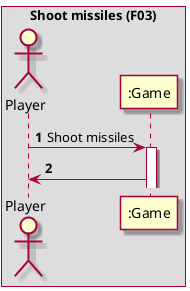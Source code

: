 @startuml
'https://plantuml.com/sequence-diagram
skin rose
autonumber

box Shoot missiles (F03)
    actor "Player" as player
    participant ":Game" as game
end box

player -> game : Shoot missiles
activate game
game -> player


@enduml
